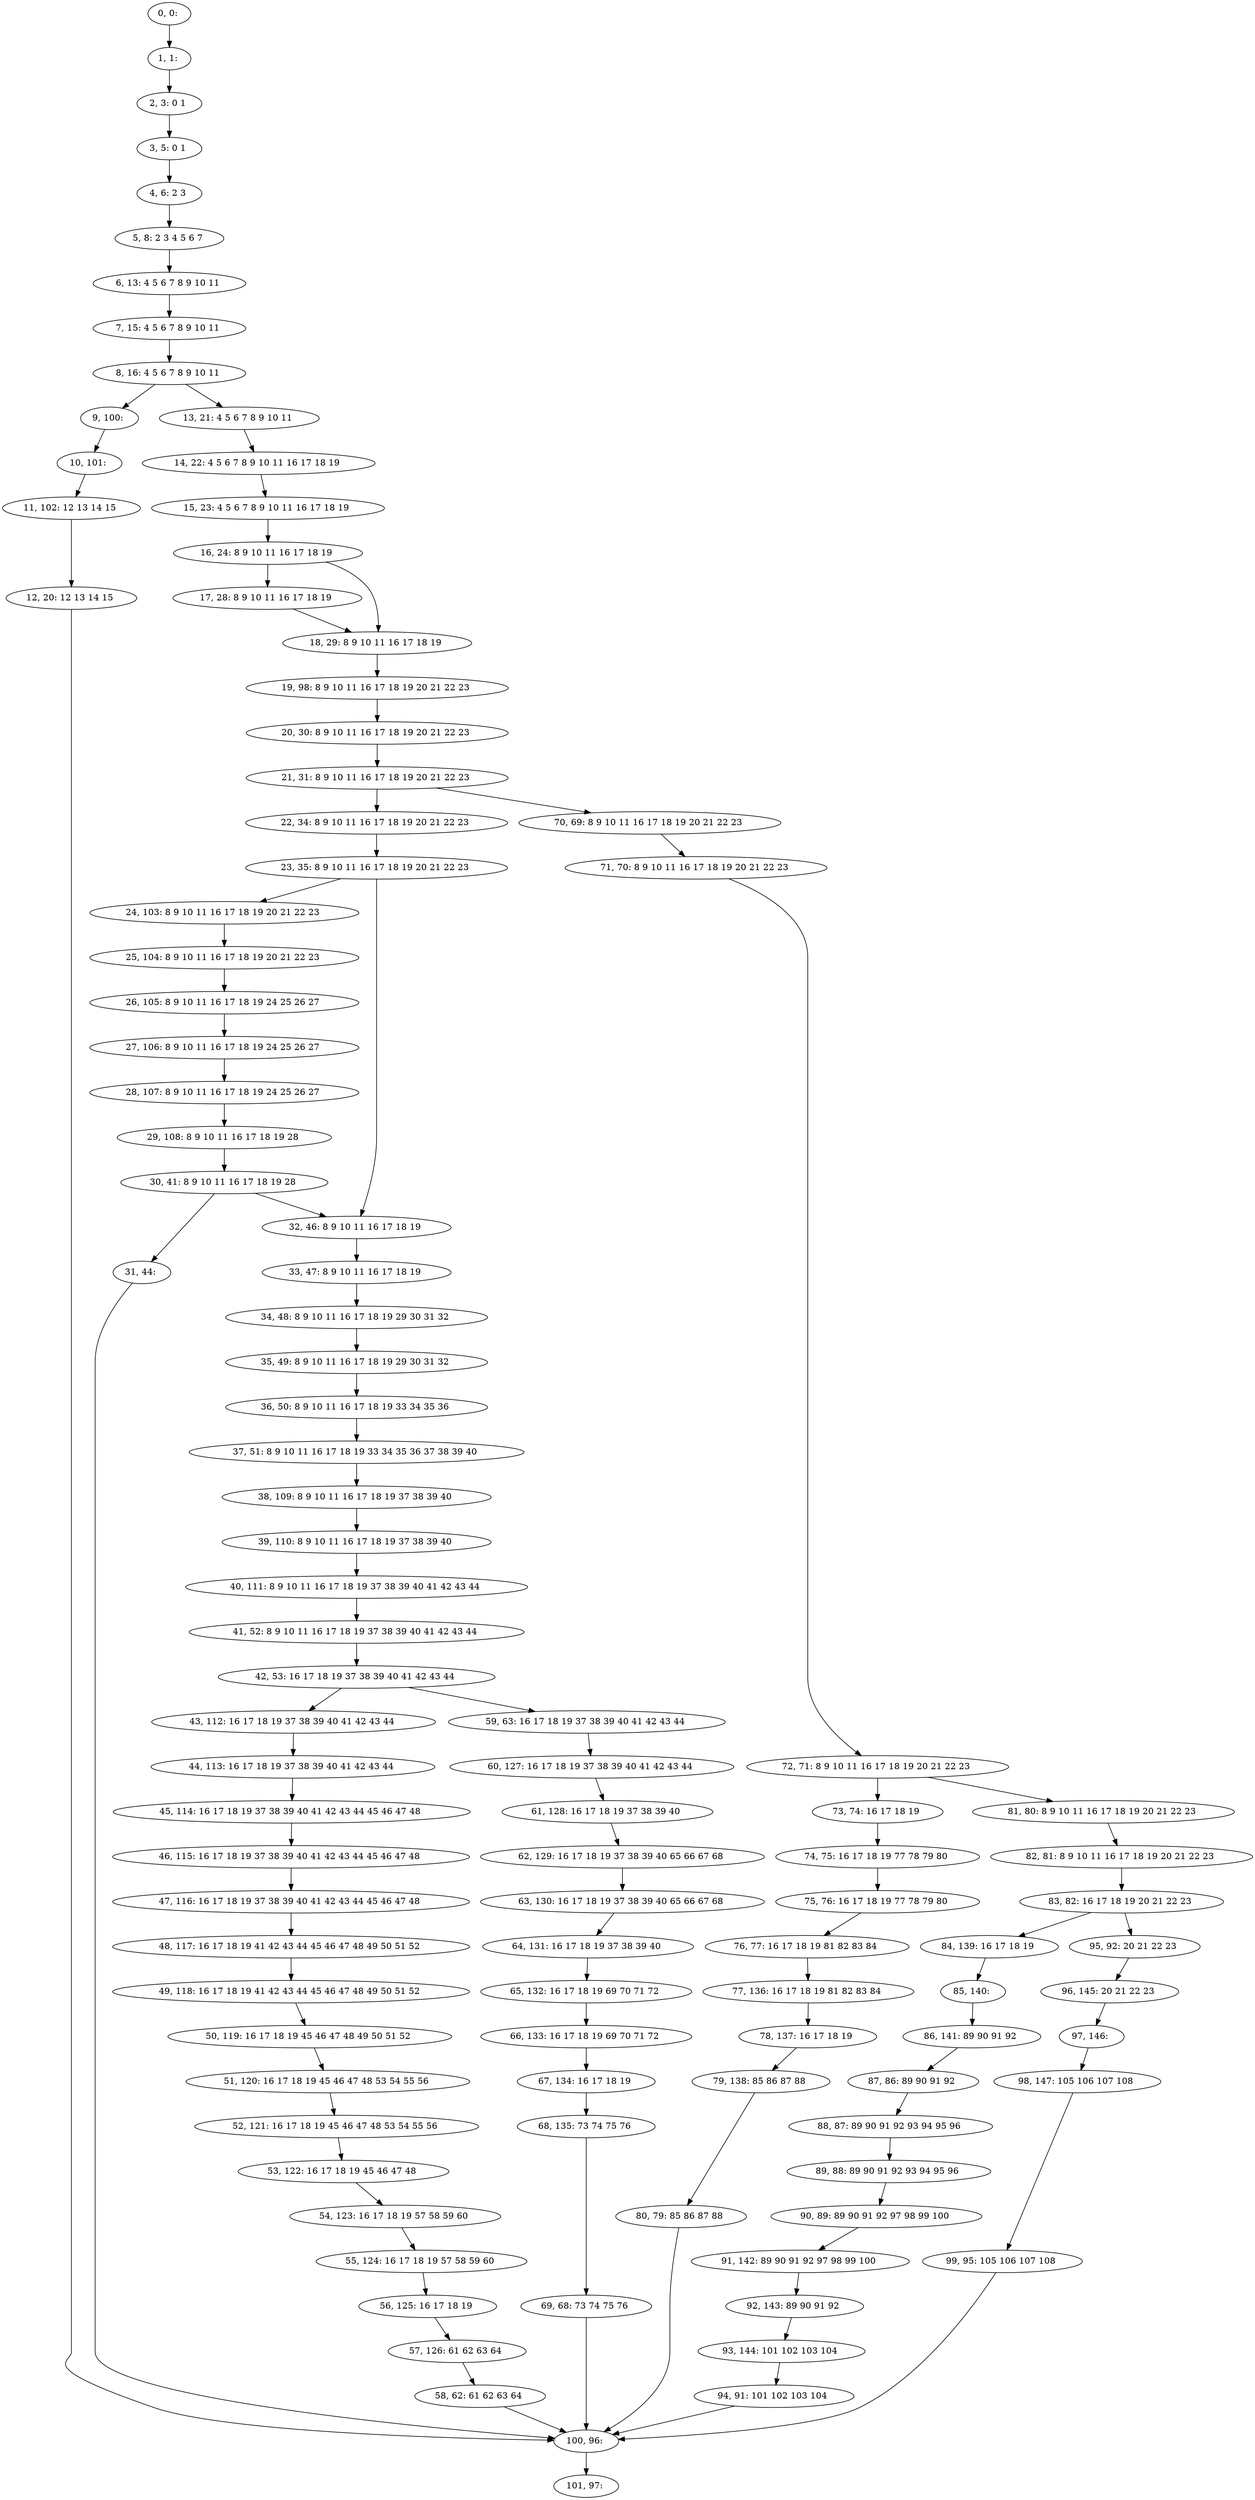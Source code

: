 digraph G {
0[label="0, 0: "];
1[label="1, 1: "];
2[label="2, 3: 0 1 "];
3[label="3, 5: 0 1 "];
4[label="4, 6: 2 3 "];
5[label="5, 8: 2 3 4 5 6 7 "];
6[label="6, 13: 4 5 6 7 8 9 10 11 "];
7[label="7, 15: 4 5 6 7 8 9 10 11 "];
8[label="8, 16: 4 5 6 7 8 9 10 11 "];
9[label="9, 100: "];
10[label="10, 101: "];
11[label="11, 102: 12 13 14 15 "];
12[label="12, 20: 12 13 14 15 "];
13[label="13, 21: 4 5 6 7 8 9 10 11 "];
14[label="14, 22: 4 5 6 7 8 9 10 11 16 17 18 19 "];
15[label="15, 23: 4 5 6 7 8 9 10 11 16 17 18 19 "];
16[label="16, 24: 8 9 10 11 16 17 18 19 "];
17[label="17, 28: 8 9 10 11 16 17 18 19 "];
18[label="18, 29: 8 9 10 11 16 17 18 19 "];
19[label="19, 98: 8 9 10 11 16 17 18 19 20 21 22 23 "];
20[label="20, 30: 8 9 10 11 16 17 18 19 20 21 22 23 "];
21[label="21, 31: 8 9 10 11 16 17 18 19 20 21 22 23 "];
22[label="22, 34: 8 9 10 11 16 17 18 19 20 21 22 23 "];
23[label="23, 35: 8 9 10 11 16 17 18 19 20 21 22 23 "];
24[label="24, 103: 8 9 10 11 16 17 18 19 20 21 22 23 "];
25[label="25, 104: 8 9 10 11 16 17 18 19 20 21 22 23 "];
26[label="26, 105: 8 9 10 11 16 17 18 19 24 25 26 27 "];
27[label="27, 106: 8 9 10 11 16 17 18 19 24 25 26 27 "];
28[label="28, 107: 8 9 10 11 16 17 18 19 24 25 26 27 "];
29[label="29, 108: 8 9 10 11 16 17 18 19 28 "];
30[label="30, 41: 8 9 10 11 16 17 18 19 28 "];
31[label="31, 44: "];
32[label="32, 46: 8 9 10 11 16 17 18 19 "];
33[label="33, 47: 8 9 10 11 16 17 18 19 "];
34[label="34, 48: 8 9 10 11 16 17 18 19 29 30 31 32 "];
35[label="35, 49: 8 9 10 11 16 17 18 19 29 30 31 32 "];
36[label="36, 50: 8 9 10 11 16 17 18 19 33 34 35 36 "];
37[label="37, 51: 8 9 10 11 16 17 18 19 33 34 35 36 37 38 39 40 "];
38[label="38, 109: 8 9 10 11 16 17 18 19 37 38 39 40 "];
39[label="39, 110: 8 9 10 11 16 17 18 19 37 38 39 40 "];
40[label="40, 111: 8 9 10 11 16 17 18 19 37 38 39 40 41 42 43 44 "];
41[label="41, 52: 8 9 10 11 16 17 18 19 37 38 39 40 41 42 43 44 "];
42[label="42, 53: 16 17 18 19 37 38 39 40 41 42 43 44 "];
43[label="43, 112: 16 17 18 19 37 38 39 40 41 42 43 44 "];
44[label="44, 113: 16 17 18 19 37 38 39 40 41 42 43 44 "];
45[label="45, 114: 16 17 18 19 37 38 39 40 41 42 43 44 45 46 47 48 "];
46[label="46, 115: 16 17 18 19 37 38 39 40 41 42 43 44 45 46 47 48 "];
47[label="47, 116: 16 17 18 19 37 38 39 40 41 42 43 44 45 46 47 48 "];
48[label="48, 117: 16 17 18 19 41 42 43 44 45 46 47 48 49 50 51 52 "];
49[label="49, 118: 16 17 18 19 41 42 43 44 45 46 47 48 49 50 51 52 "];
50[label="50, 119: 16 17 18 19 45 46 47 48 49 50 51 52 "];
51[label="51, 120: 16 17 18 19 45 46 47 48 53 54 55 56 "];
52[label="52, 121: 16 17 18 19 45 46 47 48 53 54 55 56 "];
53[label="53, 122: 16 17 18 19 45 46 47 48 "];
54[label="54, 123: 16 17 18 19 57 58 59 60 "];
55[label="55, 124: 16 17 18 19 57 58 59 60 "];
56[label="56, 125: 16 17 18 19 "];
57[label="57, 126: 61 62 63 64 "];
58[label="58, 62: 61 62 63 64 "];
59[label="59, 63: 16 17 18 19 37 38 39 40 41 42 43 44 "];
60[label="60, 127: 16 17 18 19 37 38 39 40 41 42 43 44 "];
61[label="61, 128: 16 17 18 19 37 38 39 40 "];
62[label="62, 129: 16 17 18 19 37 38 39 40 65 66 67 68 "];
63[label="63, 130: 16 17 18 19 37 38 39 40 65 66 67 68 "];
64[label="64, 131: 16 17 18 19 37 38 39 40 "];
65[label="65, 132: 16 17 18 19 69 70 71 72 "];
66[label="66, 133: 16 17 18 19 69 70 71 72 "];
67[label="67, 134: 16 17 18 19 "];
68[label="68, 135: 73 74 75 76 "];
69[label="69, 68: 73 74 75 76 "];
70[label="70, 69: 8 9 10 11 16 17 18 19 20 21 22 23 "];
71[label="71, 70: 8 9 10 11 16 17 18 19 20 21 22 23 "];
72[label="72, 71: 8 9 10 11 16 17 18 19 20 21 22 23 "];
73[label="73, 74: 16 17 18 19 "];
74[label="74, 75: 16 17 18 19 77 78 79 80 "];
75[label="75, 76: 16 17 18 19 77 78 79 80 "];
76[label="76, 77: 16 17 18 19 81 82 83 84 "];
77[label="77, 136: 16 17 18 19 81 82 83 84 "];
78[label="78, 137: 16 17 18 19 "];
79[label="79, 138: 85 86 87 88 "];
80[label="80, 79: 85 86 87 88 "];
81[label="81, 80: 8 9 10 11 16 17 18 19 20 21 22 23 "];
82[label="82, 81: 8 9 10 11 16 17 18 19 20 21 22 23 "];
83[label="83, 82: 16 17 18 19 20 21 22 23 "];
84[label="84, 139: 16 17 18 19 "];
85[label="85, 140: "];
86[label="86, 141: 89 90 91 92 "];
87[label="87, 86: 89 90 91 92 "];
88[label="88, 87: 89 90 91 92 93 94 95 96 "];
89[label="89, 88: 89 90 91 92 93 94 95 96 "];
90[label="90, 89: 89 90 91 92 97 98 99 100 "];
91[label="91, 142: 89 90 91 92 97 98 99 100 "];
92[label="92, 143: 89 90 91 92 "];
93[label="93, 144: 101 102 103 104 "];
94[label="94, 91: 101 102 103 104 "];
95[label="95, 92: 20 21 22 23 "];
96[label="96, 145: 20 21 22 23 "];
97[label="97, 146: "];
98[label="98, 147: 105 106 107 108 "];
99[label="99, 95: 105 106 107 108 "];
100[label="100, 96: "];
101[label="101, 97: "];
0->1 ;
1->2 ;
2->3 ;
3->4 ;
4->5 ;
5->6 ;
6->7 ;
7->8 ;
8->9 ;
8->13 ;
9->10 ;
10->11 ;
11->12 ;
12->100 ;
13->14 ;
14->15 ;
15->16 ;
16->17 ;
16->18 ;
17->18 ;
18->19 ;
19->20 ;
20->21 ;
21->22 ;
21->70 ;
22->23 ;
23->24 ;
23->32 ;
24->25 ;
25->26 ;
26->27 ;
27->28 ;
28->29 ;
29->30 ;
30->31 ;
30->32 ;
31->100 ;
32->33 ;
33->34 ;
34->35 ;
35->36 ;
36->37 ;
37->38 ;
38->39 ;
39->40 ;
40->41 ;
41->42 ;
42->43 ;
42->59 ;
43->44 ;
44->45 ;
45->46 ;
46->47 ;
47->48 ;
48->49 ;
49->50 ;
50->51 ;
51->52 ;
52->53 ;
53->54 ;
54->55 ;
55->56 ;
56->57 ;
57->58 ;
58->100 ;
59->60 ;
60->61 ;
61->62 ;
62->63 ;
63->64 ;
64->65 ;
65->66 ;
66->67 ;
67->68 ;
68->69 ;
69->100 ;
70->71 ;
71->72 ;
72->73 ;
72->81 ;
73->74 ;
74->75 ;
75->76 ;
76->77 ;
77->78 ;
78->79 ;
79->80 ;
80->100 ;
81->82 ;
82->83 ;
83->84 ;
83->95 ;
84->85 ;
85->86 ;
86->87 ;
87->88 ;
88->89 ;
89->90 ;
90->91 ;
91->92 ;
92->93 ;
93->94 ;
94->100 ;
95->96 ;
96->97 ;
97->98 ;
98->99 ;
99->100 ;
100->101 ;
}
